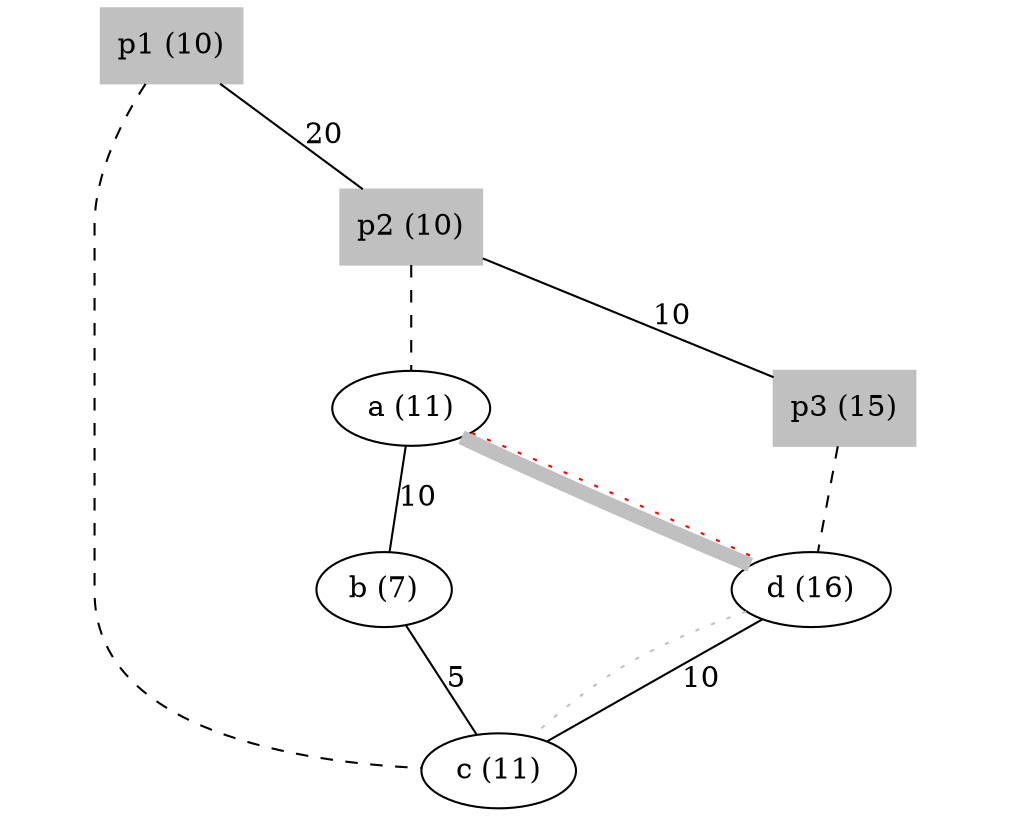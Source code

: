 Graph example {
  ratio = "0.8";
  node [width="0.5"]
  center=true;
    {rank=1;
      a [label="a (11)"];
    }
    {rank=same; 
      b [label="b (7)"];
      d [label="d (16)"];
    }
    c [label="c (11)"];

  a -- b [label="10"]
  b -- c [label="5"]
  c -- d [label="10"]

  
  node [shape=box,style=filled,color=grey]
  { p1 [label="p1 (10)"]; 
    p2 [label="p2 (10)"]; 
    p3 [label="p3 (15)"];
  }
  p1 -- p2 [label="20"]
  p2 -- p3 [label="10"]

  // mapping 
  p2 -- a [style="dashed"]
  p3 -- d [style="dashed"]
  p1 -- c [style="dashed"]

  a -- d [color="grey", style="tapered", arrowhead="none", penwidth="7"]
  a -- d [color="red", style="dotted"]
  d -- c [color="grey", style="dotted"]

}

